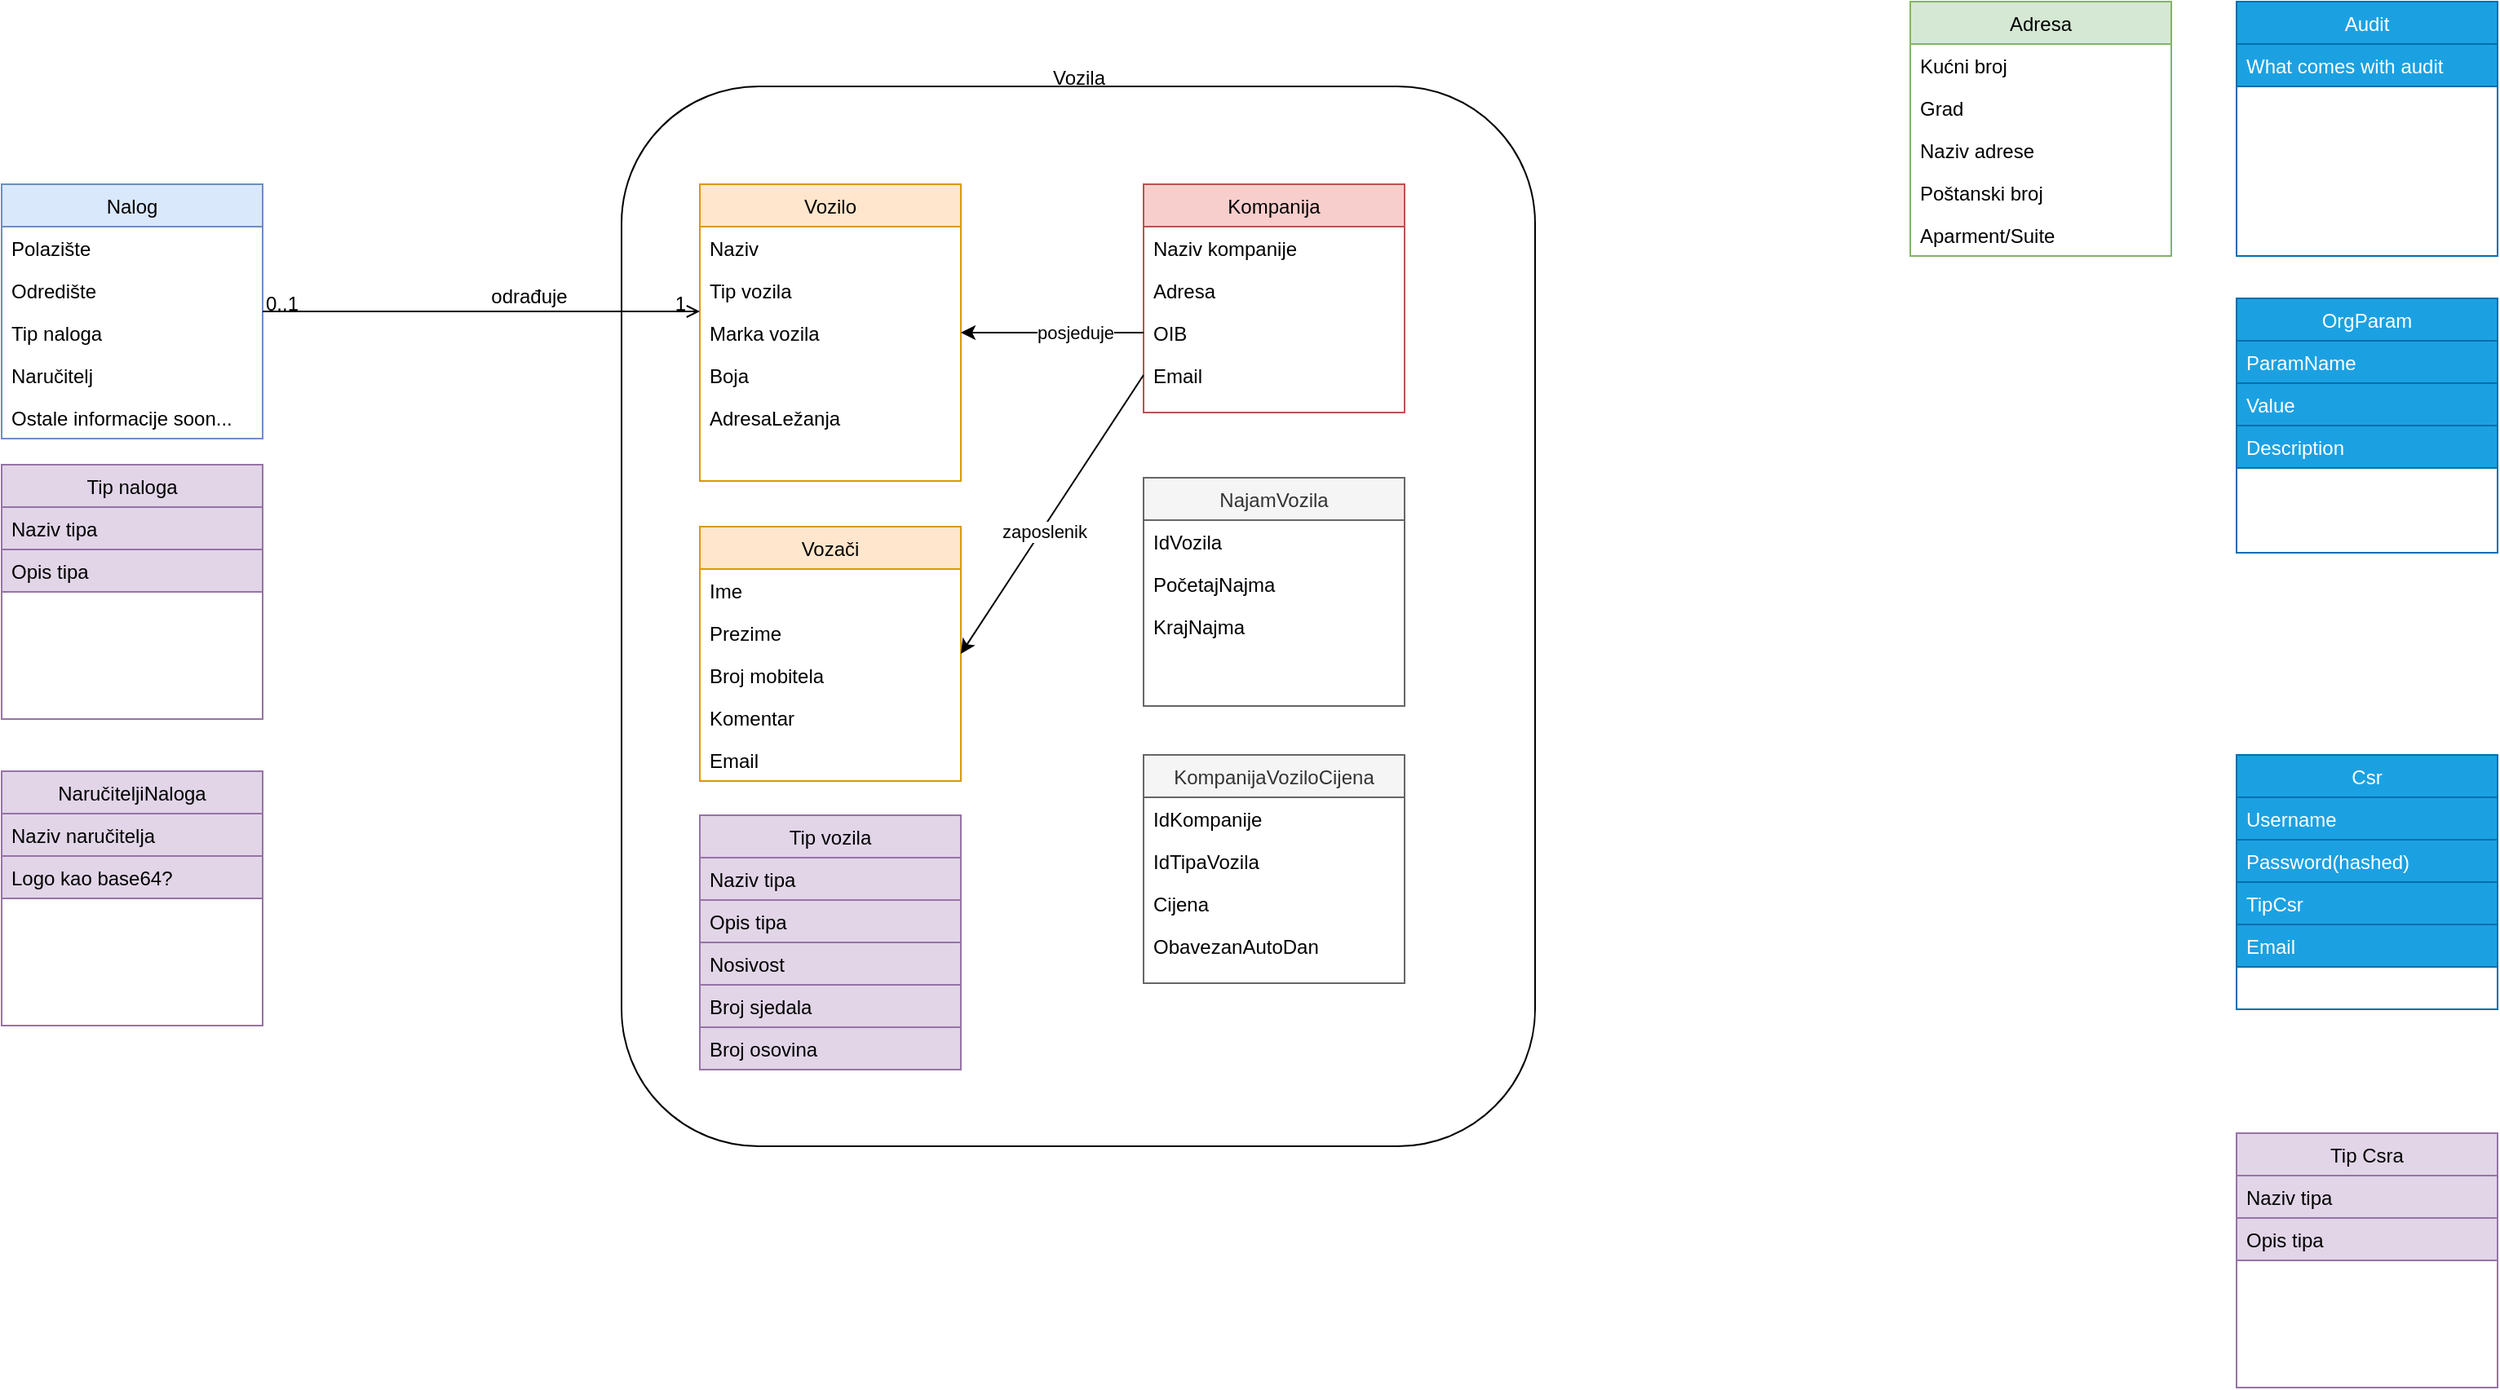 <mxfile version="20.8.16" type="device"><diagram id="C5RBs43oDa-KdzZeNtuy" name="Page-1"><mxGraphModel dx="1464" dy="1317" grid="1" gridSize="10" guides="1" tooltips="1" connect="1" arrows="1" fold="1" page="1" pageScale="1" pageWidth="827" pageHeight="1169" math="0" shadow="0"><root><mxCell id="WIyWlLk6GJQsqaUBKTNV-0"/><mxCell id="WIyWlLk6GJQsqaUBKTNV-1" parent="WIyWlLk6GJQsqaUBKTNV-0"/><mxCell id="gryuApnzE5_QTNzgbwaO-96" value="" style="rounded=1;whiteSpace=wrap;html=1;fillColor=none;movable=1;resizable=1;rotatable=1;deletable=1;editable=1;connectable=1;" vertex="1" parent="WIyWlLk6GJQsqaUBKTNV-1"><mxGeometry x="460" y="60" width="560" height="650" as="geometry"/></mxCell><mxCell id="zkfFHV4jXpPFQw0GAbJ--0" value="Nalog" style="swimlane;fontStyle=0;align=center;verticalAlign=top;childLayout=stackLayout;horizontal=1;startSize=26;horizontalStack=0;resizeParent=1;resizeLast=0;collapsible=1;marginBottom=0;rounded=0;shadow=0;strokeWidth=1;fillColor=#dae8fc;strokeColor=#6c8ebf;" parent="WIyWlLk6GJQsqaUBKTNV-1" vertex="1"><mxGeometry x="80" y="120" width="160" height="156" as="geometry"><mxRectangle x="230" y="140" width="160" height="26" as="alternateBounds"/></mxGeometry></mxCell><mxCell id="zkfFHV4jXpPFQw0GAbJ--1" value="Polazište" style="text;align=left;verticalAlign=top;spacingLeft=4;spacingRight=4;overflow=hidden;rotatable=0;points=[[0,0.5],[1,0.5]];portConstraint=eastwest;" parent="zkfFHV4jXpPFQw0GAbJ--0" vertex="1"><mxGeometry y="26" width="160" height="26" as="geometry"/></mxCell><mxCell id="zkfFHV4jXpPFQw0GAbJ--2" value="Odredište" style="text;align=left;verticalAlign=top;spacingLeft=4;spacingRight=4;overflow=hidden;rotatable=0;points=[[0,0.5],[1,0.5]];portConstraint=eastwest;rounded=0;shadow=0;html=0;" parent="zkfFHV4jXpPFQw0GAbJ--0" vertex="1"><mxGeometry y="52" width="160" height="26" as="geometry"/></mxCell><mxCell id="zkfFHV4jXpPFQw0GAbJ--3" value="Tip naloga" style="text;align=left;verticalAlign=top;spacingLeft=4;spacingRight=4;overflow=hidden;rotatable=0;points=[[0,0.5],[1,0.5]];portConstraint=eastwest;rounded=0;shadow=0;html=0;" parent="zkfFHV4jXpPFQw0GAbJ--0" vertex="1"><mxGeometry y="78" width="160" height="26" as="geometry"/></mxCell><mxCell id="gryuApnzE5_QTNzgbwaO-83" value="Naručitelj" style="text;align=left;verticalAlign=top;spacingLeft=4;spacingRight=4;overflow=hidden;rotatable=0;points=[[0,0.5],[1,0.5]];portConstraint=eastwest;rounded=0;shadow=0;html=0;" vertex="1" parent="zkfFHV4jXpPFQw0GAbJ--0"><mxGeometry y="104" width="160" height="26" as="geometry"/></mxCell><mxCell id="gryuApnzE5_QTNzgbwaO-88" value="Ostale informacije soon..." style="text;align=left;verticalAlign=top;spacingLeft=4;spacingRight=4;overflow=hidden;rotatable=0;points=[[0,0.5],[1,0.5]];portConstraint=eastwest;rounded=0;shadow=0;html=0;" vertex="1" parent="zkfFHV4jXpPFQw0GAbJ--0"><mxGeometry y="130" width="160" height="26" as="geometry"/></mxCell><mxCell id="zkfFHV4jXpPFQw0GAbJ--17" value="Vozilo" style="swimlane;fontStyle=0;align=center;verticalAlign=top;childLayout=stackLayout;horizontal=1;startSize=26;horizontalStack=0;resizeParent=1;resizeLast=0;collapsible=1;marginBottom=0;rounded=0;shadow=0;strokeWidth=1;fillColor=#ffe6cc;strokeColor=#d79b00;" parent="WIyWlLk6GJQsqaUBKTNV-1" vertex="1"><mxGeometry x="508" y="120" width="160" height="182" as="geometry"><mxRectangle x="508" y="120" width="160" height="26" as="alternateBounds"/></mxGeometry></mxCell><mxCell id="gryuApnzE5_QTNzgbwaO-0" value="Naziv" style="text;align=left;verticalAlign=top;spacingLeft=4;spacingRight=4;overflow=hidden;rotatable=0;points=[[0,0.5],[1,0.5]];portConstraint=eastwest;rounded=0;shadow=0;html=0;" vertex="1" parent="zkfFHV4jXpPFQw0GAbJ--17"><mxGeometry y="26" width="160" height="26" as="geometry"/></mxCell><mxCell id="zkfFHV4jXpPFQw0GAbJ--19" value="Tip vozila" style="text;align=left;verticalAlign=top;spacingLeft=4;spacingRight=4;overflow=hidden;rotatable=0;points=[[0,0.5],[1,0.5]];portConstraint=eastwest;rounded=0;shadow=0;html=0;" parent="zkfFHV4jXpPFQw0GAbJ--17" vertex="1"><mxGeometry y="52" width="160" height="26" as="geometry"/></mxCell><mxCell id="zkfFHV4jXpPFQw0GAbJ--21" value="Marka vozila" style="text;align=left;verticalAlign=top;spacingLeft=4;spacingRight=4;overflow=hidden;rotatable=0;points=[[0,0.5],[1,0.5]];portConstraint=eastwest;rounded=0;shadow=0;html=0;" parent="zkfFHV4jXpPFQw0GAbJ--17" vertex="1"><mxGeometry y="78" width="160" height="26" as="geometry"/></mxCell><mxCell id="zkfFHV4jXpPFQw0GAbJ--22" value="Boja" style="text;align=left;verticalAlign=top;spacingLeft=4;spacingRight=4;overflow=hidden;rotatable=0;points=[[0,0.5],[1,0.5]];portConstraint=eastwest;rounded=0;shadow=0;html=0;" parent="zkfFHV4jXpPFQw0GAbJ--17" vertex="1"><mxGeometry y="104" width="160" height="26" as="geometry"/></mxCell><mxCell id="gryuApnzE5_QTNzgbwaO-89" value="AdresaLežanja" style="text;align=left;verticalAlign=top;spacingLeft=4;spacingRight=4;overflow=hidden;rotatable=0;points=[[0,0.5],[1,0.5]];portConstraint=eastwest;rounded=0;shadow=0;html=0;" vertex="1" parent="zkfFHV4jXpPFQw0GAbJ--17"><mxGeometry y="130" width="160" height="26" as="geometry"/></mxCell><mxCell id="zkfFHV4jXpPFQw0GAbJ--26" value="" style="endArrow=open;shadow=0;strokeWidth=1;rounded=0;endFill=1;edgeStyle=elbowEdgeStyle;elbow=vertical;" parent="WIyWlLk6GJQsqaUBKTNV-1" source="zkfFHV4jXpPFQw0GAbJ--0" target="zkfFHV4jXpPFQw0GAbJ--17" edge="1"><mxGeometry x="0.5" y="41" relative="1" as="geometry"><mxPoint x="380" y="192" as="sourcePoint"/><mxPoint x="540" y="192" as="targetPoint"/><mxPoint x="-40" y="32" as="offset"/><Array as="points"><mxPoint x="580" y="200"/></Array></mxGeometry></mxCell><mxCell id="zkfFHV4jXpPFQw0GAbJ--27" value="0..1" style="resizable=0;align=left;verticalAlign=bottom;labelBackgroundColor=none;fontSize=12;" parent="zkfFHV4jXpPFQw0GAbJ--26" connectable="0" vertex="1"><mxGeometry x="-1" relative="1" as="geometry"><mxPoint y="4" as="offset"/></mxGeometry></mxCell><mxCell id="zkfFHV4jXpPFQw0GAbJ--28" value="1" style="resizable=0;align=right;verticalAlign=bottom;labelBackgroundColor=none;fontSize=12;" parent="zkfFHV4jXpPFQw0GAbJ--26" connectable="0" vertex="1"><mxGeometry x="1" relative="1" as="geometry"><mxPoint x="-7" y="4" as="offset"/></mxGeometry></mxCell><mxCell id="zkfFHV4jXpPFQw0GAbJ--29" value="odrađuje" style="text;html=1;resizable=0;points=[];;align=center;verticalAlign=middle;labelBackgroundColor=none;rounded=0;shadow=0;strokeWidth=1;fontSize=12;" parent="zkfFHV4jXpPFQw0GAbJ--26" vertex="1" connectable="0"><mxGeometry x="0.5" y="49" relative="1" as="geometry"><mxPoint x="-38" y="40" as="offset"/></mxGeometry></mxCell><mxCell id="gryuApnzE5_QTNzgbwaO-1" value="Kompanija" style="swimlane;fontStyle=0;align=center;verticalAlign=top;childLayout=stackLayout;horizontal=1;startSize=26;horizontalStack=0;resizeParent=1;resizeLast=0;collapsible=1;marginBottom=0;rounded=0;shadow=0;strokeWidth=1;fillColor=#f8cecc;strokeColor=#b85450;" vertex="1" parent="WIyWlLk6GJQsqaUBKTNV-1"><mxGeometry x="780" y="120" width="160" height="140" as="geometry"><mxRectangle x="550" y="140" width="160" height="26" as="alternateBounds"/></mxGeometry></mxCell><mxCell id="gryuApnzE5_QTNzgbwaO-2" value="Naziv kompanije" style="text;align=left;verticalAlign=top;spacingLeft=4;spacingRight=4;overflow=hidden;rotatable=0;points=[[0,0.5],[1,0.5]];portConstraint=eastwest;" vertex="1" parent="gryuApnzE5_QTNzgbwaO-1"><mxGeometry y="26" width="160" height="26" as="geometry"/></mxCell><mxCell id="gryuApnzE5_QTNzgbwaO-3" value="Adresa" style="text;align=left;verticalAlign=top;spacingLeft=4;spacingRight=4;overflow=hidden;rotatable=0;points=[[0,0.5],[1,0.5]];portConstraint=eastwest;rounded=0;shadow=0;html=0;" vertex="1" parent="gryuApnzE5_QTNzgbwaO-1"><mxGeometry y="52" width="160" height="26" as="geometry"/></mxCell><mxCell id="gryuApnzE5_QTNzgbwaO-4" value="OIB" style="text;align=left;verticalAlign=top;spacingLeft=4;spacingRight=4;overflow=hidden;rotatable=0;points=[[0,0.5],[1,0.5]];portConstraint=eastwest;rounded=0;shadow=0;html=0;" vertex="1" parent="gryuApnzE5_QTNzgbwaO-1"><mxGeometry y="78" width="160" height="26" as="geometry"/></mxCell><mxCell id="gryuApnzE5_QTNzgbwaO-28" value="Email" style="text;align=left;verticalAlign=top;spacingLeft=4;spacingRight=4;overflow=hidden;rotatable=0;points=[[0,0.5],[1,0.5]];portConstraint=eastwest;rounded=0;shadow=0;html=0;" vertex="1" parent="gryuApnzE5_QTNzgbwaO-1"><mxGeometry y="104" width="160" height="26" as="geometry"/></mxCell><mxCell id="gryuApnzE5_QTNzgbwaO-15" value="" style="endArrow=classic;html=1;rounded=0;entryX=1;entryY=0.5;entryDx=0;entryDy=0;exitX=0;exitY=0.5;exitDx=0;exitDy=0;" edge="1" parent="WIyWlLk6GJQsqaUBKTNV-1" source="gryuApnzE5_QTNzgbwaO-4"><mxGeometry width="50" height="50" relative="1" as="geometry"><mxPoint x="590" y="290" as="sourcePoint"/><mxPoint x="668" y="211" as="targetPoint"/></mxGeometry></mxCell><mxCell id="gryuApnzE5_QTNzgbwaO-16" value="posjeduje" style="edgeLabel;html=1;align=center;verticalAlign=middle;resizable=0;points=[];" vertex="1" connectable="0" parent="gryuApnzE5_QTNzgbwaO-15"><mxGeometry x="-0.24" relative="1" as="geometry"><mxPoint as="offset"/></mxGeometry></mxCell><mxCell id="gryuApnzE5_QTNzgbwaO-17" value="Vozači" style="swimlane;fontStyle=0;align=center;verticalAlign=top;childLayout=stackLayout;horizontal=1;startSize=26;horizontalStack=0;resizeParent=1;resizeLast=0;collapsible=1;marginBottom=0;rounded=0;shadow=0;strokeWidth=1;fillColor=#ffe6cc;strokeColor=#d79b00;" vertex="1" parent="WIyWlLk6GJQsqaUBKTNV-1"><mxGeometry x="508" y="330" width="160" height="156" as="geometry"><mxRectangle x="508" y="300" width="160" height="26" as="alternateBounds"/></mxGeometry></mxCell><mxCell id="gryuApnzE5_QTNzgbwaO-18" value="Ime" style="text;align=left;verticalAlign=top;spacingLeft=4;spacingRight=4;overflow=hidden;rotatable=0;points=[[0,0.5],[1,0.5]];portConstraint=eastwest;rounded=0;shadow=0;html=0;" vertex="1" parent="gryuApnzE5_QTNzgbwaO-17"><mxGeometry y="26" width="160" height="26" as="geometry"/></mxCell><mxCell id="gryuApnzE5_QTNzgbwaO-19" value="Prezime" style="text;align=left;verticalAlign=top;spacingLeft=4;spacingRight=4;overflow=hidden;rotatable=0;points=[[0,0.5],[1,0.5]];portConstraint=eastwest;rounded=0;shadow=0;html=0;" vertex="1" parent="gryuApnzE5_QTNzgbwaO-17"><mxGeometry y="52" width="160" height="26" as="geometry"/></mxCell><mxCell id="gryuApnzE5_QTNzgbwaO-20" value="Broj mobitela" style="text;align=left;verticalAlign=top;spacingLeft=4;spacingRight=4;overflow=hidden;rotatable=0;points=[[0,0.5],[1,0.5]];portConstraint=eastwest;rounded=0;shadow=0;html=0;" vertex="1" parent="gryuApnzE5_QTNzgbwaO-17"><mxGeometry y="78" width="160" height="26" as="geometry"/></mxCell><mxCell id="gryuApnzE5_QTNzgbwaO-22" value="Komentar" style="text;align=left;verticalAlign=top;spacingLeft=4;spacingRight=4;overflow=hidden;rotatable=0;points=[[0,0.5],[1,0.5]];portConstraint=eastwest;rounded=0;shadow=0;html=0;" vertex="1" parent="gryuApnzE5_QTNzgbwaO-17"><mxGeometry y="104" width="160" height="26" as="geometry"/></mxCell><mxCell id="gryuApnzE5_QTNzgbwaO-27" value="Email" style="text;align=left;verticalAlign=top;spacingLeft=4;spacingRight=4;overflow=hidden;rotatable=0;points=[[0,0.5],[1,0.5]];portConstraint=eastwest;rounded=0;shadow=0;html=0;" vertex="1" parent="gryuApnzE5_QTNzgbwaO-17"><mxGeometry y="130" width="160" height="26" as="geometry"/></mxCell><mxCell id="gryuApnzE5_QTNzgbwaO-24" value="" style="endArrow=classic;html=1;rounded=0;entryX=1;entryY=0.5;entryDx=0;entryDy=0;exitX=0;exitY=0.5;exitDx=0;exitDy=0;" edge="1" parent="WIyWlLk6GJQsqaUBKTNV-1" target="gryuApnzE5_QTNzgbwaO-17"><mxGeometry width="50" height="50" relative="1" as="geometry"><mxPoint x="780" y="237" as="sourcePoint"/><mxPoint x="640" y="240" as="targetPoint"/></mxGeometry></mxCell><mxCell id="gryuApnzE5_QTNzgbwaO-26" value="zaposlenik" style="edgeLabel;html=1;align=center;verticalAlign=middle;resizable=0;points=[];" vertex="1" connectable="0" parent="gryuApnzE5_QTNzgbwaO-24"><mxGeometry x="0.112" y="1" relative="1" as="geometry"><mxPoint as="offset"/></mxGeometry></mxCell><mxCell id="gryuApnzE5_QTNzgbwaO-29" value="Adresa" style="swimlane;fontStyle=0;align=center;verticalAlign=top;childLayout=stackLayout;horizontal=1;startSize=26;horizontalStack=0;resizeParent=1;resizeLast=0;collapsible=1;marginBottom=0;rounded=0;shadow=0;strokeWidth=1;fillColor=#d5e8d4;strokeColor=#82b366;" vertex="1" parent="WIyWlLk6GJQsqaUBKTNV-1"><mxGeometry x="1250" y="8" width="160" height="156" as="geometry"><mxRectangle x="130" y="380" width="160" height="26" as="alternateBounds"/></mxGeometry></mxCell><mxCell id="gryuApnzE5_QTNzgbwaO-31" value="Kućni broj" style="text;align=left;verticalAlign=top;spacingLeft=4;spacingRight=4;overflow=hidden;rotatable=0;points=[[0,0.5],[1,0.5]];portConstraint=eastwest;rounded=0;shadow=0;html=0;" vertex="1" parent="gryuApnzE5_QTNzgbwaO-29"><mxGeometry y="26" width="160" height="26" as="geometry"/></mxCell><mxCell id="gryuApnzE5_QTNzgbwaO-35" value="Grad" style="text;align=left;verticalAlign=top;spacingLeft=4;spacingRight=4;overflow=hidden;rotatable=0;points=[[0,0.5],[1,0.5]];portConstraint=eastwest;rounded=0;shadow=0;html=0;" vertex="1" parent="gryuApnzE5_QTNzgbwaO-29"><mxGeometry y="52" width="160" height="26" as="geometry"/></mxCell><mxCell id="gryuApnzE5_QTNzgbwaO-30" value="Naziv adrese" style="text;align=left;verticalAlign=top;spacingLeft=4;spacingRight=4;overflow=hidden;rotatable=0;points=[[0,0.5],[1,0.5]];portConstraint=eastwest;" vertex="1" parent="gryuApnzE5_QTNzgbwaO-29"><mxGeometry y="78" width="160" height="26" as="geometry"/></mxCell><mxCell id="gryuApnzE5_QTNzgbwaO-36" value="Poštanski broj" style="text;align=left;verticalAlign=top;spacingLeft=4;spacingRight=4;overflow=hidden;rotatable=0;points=[[0,0.5],[1,0.5]];portConstraint=eastwest;rounded=0;shadow=0;html=0;" vertex="1" parent="gryuApnzE5_QTNzgbwaO-29"><mxGeometry y="104" width="160" height="26" as="geometry"/></mxCell><mxCell id="gryuApnzE5_QTNzgbwaO-37" value="Aparment/Suite" style="text;align=left;verticalAlign=top;spacingLeft=4;spacingRight=4;overflow=hidden;rotatable=0;points=[[0,0.5],[1,0.5]];portConstraint=eastwest;rounded=0;shadow=0;html=0;" vertex="1" parent="gryuApnzE5_QTNzgbwaO-29"><mxGeometry y="130" width="160" height="26" as="geometry"/></mxCell><mxCell id="gryuApnzE5_QTNzgbwaO-38" value="Audit" style="swimlane;fontStyle=0;align=center;verticalAlign=top;childLayout=stackLayout;horizontal=1;startSize=26;horizontalStack=0;resizeParent=1;resizeLast=0;collapsible=1;marginBottom=0;rounded=0;shadow=0;strokeWidth=1;fillColor=#1ba1e2;strokeColor=#006EAF;fontColor=#ffffff;" vertex="1" parent="WIyWlLk6GJQsqaUBKTNV-1"><mxGeometry x="1450" y="8" width="160" height="156" as="geometry"><mxRectangle x="130" y="380" width="160" height="26" as="alternateBounds"/></mxGeometry></mxCell><mxCell id="gryuApnzE5_QTNzgbwaO-39" value="What comes with audit" style="text;align=left;verticalAlign=top;spacingLeft=4;spacingRight=4;overflow=hidden;rotatable=0;points=[[0,0.5],[1,0.5]];portConstraint=eastwest;fillColor=#1ba1e2;strokeColor=#006EAF;fontColor=#ffffff;" vertex="1" parent="gryuApnzE5_QTNzgbwaO-38"><mxGeometry y="26" width="160" height="26" as="geometry"/></mxCell><mxCell id="gryuApnzE5_QTNzgbwaO-44" value="Csr" style="swimlane;fontStyle=0;align=center;verticalAlign=top;childLayout=stackLayout;horizontal=1;startSize=26;horizontalStack=0;resizeParent=1;resizeLast=0;collapsible=1;marginBottom=0;rounded=0;shadow=0;strokeWidth=1;fillColor=#1ba1e2;strokeColor=#006EAF;fontColor=#ffffff;" vertex="1" parent="WIyWlLk6GJQsqaUBKTNV-1"><mxGeometry x="1450" y="470" width="160" height="156" as="geometry"><mxRectangle x="130" y="380" width="160" height="26" as="alternateBounds"/></mxGeometry></mxCell><mxCell id="gryuApnzE5_QTNzgbwaO-45" value="Username" style="text;align=left;verticalAlign=top;spacingLeft=4;spacingRight=4;overflow=hidden;rotatable=0;points=[[0,0.5],[1,0.5]];portConstraint=eastwest;fillColor=#1ba1e2;strokeColor=#006EAF;fontColor=#ffffff;" vertex="1" parent="gryuApnzE5_QTNzgbwaO-44"><mxGeometry y="26" width="160" height="26" as="geometry"/></mxCell><mxCell id="gryuApnzE5_QTNzgbwaO-46" value="Password(hashed)" style="text;align=left;verticalAlign=top;spacingLeft=4;spacingRight=4;overflow=hidden;rotatable=0;points=[[0,0.5],[1,0.5]];portConstraint=eastwest;rounded=0;shadow=0;html=0;fillColor=#1ba1e2;strokeColor=#006EAF;fontColor=#ffffff;" vertex="1" parent="gryuApnzE5_QTNzgbwaO-44"><mxGeometry y="52" width="160" height="26" as="geometry"/></mxCell><mxCell id="gryuApnzE5_QTNzgbwaO-47" value="TipCsr" style="text;align=left;verticalAlign=top;spacingLeft=4;spacingRight=4;overflow=hidden;rotatable=0;points=[[0,0.5],[1,0.5]];portConstraint=eastwest;rounded=0;shadow=0;html=0;fillColor=#1ba1e2;strokeColor=#006EAF;fontColor=#ffffff;" vertex="1" parent="gryuApnzE5_QTNzgbwaO-44"><mxGeometry y="78" width="160" height="26" as="geometry"/></mxCell><mxCell id="gryuApnzE5_QTNzgbwaO-48" value="Email" style="text;align=left;verticalAlign=top;spacingLeft=4;spacingRight=4;overflow=hidden;rotatable=0;points=[[0,0.5],[1,0.5]];portConstraint=eastwest;rounded=0;shadow=0;html=0;fillColor=#1ba1e2;strokeColor=#006EAF;fontColor=#ffffff;" vertex="1" parent="gryuApnzE5_QTNzgbwaO-44"><mxGeometry y="104" width="160" height="26" as="geometry"/></mxCell><mxCell id="gryuApnzE5_QTNzgbwaO-50" value="OrgParam" style="swimlane;fontStyle=0;align=center;verticalAlign=top;childLayout=stackLayout;horizontal=1;startSize=26;horizontalStack=0;resizeParent=1;resizeLast=0;collapsible=1;marginBottom=0;rounded=0;shadow=0;strokeWidth=1;fillColor=#1ba1e2;strokeColor=#006EAF;fontColor=#ffffff;" vertex="1" parent="WIyWlLk6GJQsqaUBKTNV-1"><mxGeometry x="1450" y="190" width="160" height="156" as="geometry"><mxRectangle x="130" y="380" width="160" height="26" as="alternateBounds"/></mxGeometry></mxCell><mxCell id="gryuApnzE5_QTNzgbwaO-55" value="ParamName" style="text;align=left;verticalAlign=top;spacingLeft=4;spacingRight=4;overflow=hidden;rotatable=0;points=[[0,0.5],[1,0.5]];portConstraint=eastwest;rounded=0;shadow=0;html=0;fillColor=#1ba1e2;strokeColor=#006EAF;fontColor=#ffffff;" vertex="1" parent="gryuApnzE5_QTNzgbwaO-50"><mxGeometry y="26" width="160" height="26" as="geometry"/></mxCell><mxCell id="gryuApnzE5_QTNzgbwaO-56" value="Value" style="text;align=left;verticalAlign=top;spacingLeft=4;spacingRight=4;overflow=hidden;rotatable=0;points=[[0,0.5],[1,0.5]];portConstraint=eastwest;rounded=0;shadow=0;html=0;fillColor=#1ba1e2;strokeColor=#006EAF;fontColor=#ffffff;" vertex="1" parent="gryuApnzE5_QTNzgbwaO-50"><mxGeometry y="52" width="160" height="26" as="geometry"/></mxCell><mxCell id="gryuApnzE5_QTNzgbwaO-58" value="Description" style="text;align=left;verticalAlign=top;spacingLeft=4;spacingRight=4;overflow=hidden;rotatable=0;points=[[0,0.5],[1,0.5]];portConstraint=eastwest;rounded=0;shadow=0;html=0;fillColor=#1ba1e2;strokeColor=#006EAF;fontColor=#ffffff;" vertex="1" parent="gryuApnzE5_QTNzgbwaO-50"><mxGeometry y="78" width="160" height="26" as="geometry"/></mxCell><mxCell id="gryuApnzE5_QTNzgbwaO-59" value="Tip vozila" style="swimlane;fontStyle=0;align=center;verticalAlign=top;childLayout=stackLayout;horizontal=1;startSize=26;horizontalStack=0;resizeParent=1;resizeLast=0;collapsible=1;marginBottom=0;rounded=0;shadow=0;strokeWidth=1;fillColor=#e1d5e7;strokeColor=#9673a6;" vertex="1" parent="WIyWlLk6GJQsqaUBKTNV-1"><mxGeometry x="508" y="507" width="160" height="156" as="geometry"><mxRectangle x="130" y="380" width="160" height="26" as="alternateBounds"/></mxGeometry></mxCell><mxCell id="gryuApnzE5_QTNzgbwaO-60" value="Naziv tipa" style="text;align=left;verticalAlign=top;spacingLeft=4;spacingRight=4;overflow=hidden;rotatable=0;points=[[0,0.5],[1,0.5]];portConstraint=eastwest;fillColor=#e1d5e7;strokeColor=#9673a6;" vertex="1" parent="gryuApnzE5_QTNzgbwaO-59"><mxGeometry y="26" width="160" height="26" as="geometry"/></mxCell><mxCell id="gryuApnzE5_QTNzgbwaO-61" value="Opis tipa" style="text;align=left;verticalAlign=top;spacingLeft=4;spacingRight=4;overflow=hidden;rotatable=0;points=[[0,0.5],[1,0.5]];portConstraint=eastwest;rounded=0;shadow=0;html=0;fillColor=#e1d5e7;strokeColor=#9673a6;" vertex="1" parent="gryuApnzE5_QTNzgbwaO-59"><mxGeometry y="52" width="160" height="26" as="geometry"/></mxCell><mxCell id="gryuApnzE5_QTNzgbwaO-62" value="Nosivost" style="text;align=left;verticalAlign=top;spacingLeft=4;spacingRight=4;overflow=hidden;rotatable=0;points=[[0,0.5],[1,0.5]];portConstraint=eastwest;rounded=0;shadow=0;html=0;fillColor=#e1d5e7;strokeColor=#9673a6;" vertex="1" parent="gryuApnzE5_QTNzgbwaO-59"><mxGeometry y="78" width="160" height="26" as="geometry"/></mxCell><mxCell id="gryuApnzE5_QTNzgbwaO-63" value="Broj sjedala" style="text;align=left;verticalAlign=top;spacingLeft=4;spacingRight=4;overflow=hidden;rotatable=0;points=[[0,0.5],[1,0.5]];portConstraint=eastwest;rounded=0;shadow=0;html=0;fillColor=#e1d5e7;strokeColor=#9673a6;" vertex="1" parent="gryuApnzE5_QTNzgbwaO-59"><mxGeometry y="104" width="160" height="26" as="geometry"/></mxCell><mxCell id="gryuApnzE5_QTNzgbwaO-64" value="Broj osovina" style="text;align=left;verticalAlign=top;spacingLeft=4;spacingRight=4;overflow=hidden;rotatable=0;points=[[0,0.5],[1,0.5]];portConstraint=eastwest;rounded=0;shadow=0;html=0;fillColor=#e1d5e7;strokeColor=#9673a6;" vertex="1" parent="gryuApnzE5_QTNzgbwaO-59"><mxGeometry y="130" width="160" height="26" as="geometry"/></mxCell><mxCell id="gryuApnzE5_QTNzgbwaO-65" value="Tip Csra" style="swimlane;fontStyle=0;align=center;verticalAlign=top;childLayout=stackLayout;horizontal=1;startSize=26;horizontalStack=0;resizeParent=1;resizeLast=0;collapsible=1;marginBottom=0;rounded=0;shadow=0;strokeWidth=1;fillColor=#e1d5e7;strokeColor=#9673a6;" vertex="1" parent="WIyWlLk6GJQsqaUBKTNV-1"><mxGeometry x="1450" y="702" width="160" height="156" as="geometry"><mxRectangle x="130" y="380" width="160" height="26" as="alternateBounds"/></mxGeometry></mxCell><mxCell id="gryuApnzE5_QTNzgbwaO-66" value="Naziv tipa" style="text;align=left;verticalAlign=top;spacingLeft=4;spacingRight=4;overflow=hidden;rotatable=0;points=[[0,0.5],[1,0.5]];portConstraint=eastwest;fillColor=#e1d5e7;strokeColor=#9673a6;" vertex="1" parent="gryuApnzE5_QTNzgbwaO-65"><mxGeometry y="26" width="160" height="26" as="geometry"/></mxCell><mxCell id="gryuApnzE5_QTNzgbwaO-67" value="Opis tipa" style="text;align=left;verticalAlign=top;spacingLeft=4;spacingRight=4;overflow=hidden;rotatable=0;points=[[0,0.5],[1,0.5]];portConstraint=eastwest;rounded=0;shadow=0;html=0;fillColor=#e1d5e7;strokeColor=#9673a6;" vertex="1" parent="gryuApnzE5_QTNzgbwaO-65"><mxGeometry y="52" width="160" height="26" as="geometry"/></mxCell><mxCell id="gryuApnzE5_QTNzgbwaO-71" value="KompanijaVoziloCijena" style="swimlane;fontStyle=0;align=center;verticalAlign=top;childLayout=stackLayout;horizontal=1;startSize=26;horizontalStack=0;resizeParent=1;resizeLast=0;collapsible=1;marginBottom=0;rounded=0;shadow=0;strokeWidth=1;fillColor=#f5f5f5;fontColor=#333333;strokeColor=#666666;" vertex="1" parent="WIyWlLk6GJQsqaUBKTNV-1"><mxGeometry x="780" y="470" width="160" height="140" as="geometry"><mxRectangle x="550" y="140" width="160" height="26" as="alternateBounds"/></mxGeometry></mxCell><mxCell id="gryuApnzE5_QTNzgbwaO-72" value="IdKompanije" style="text;align=left;verticalAlign=top;spacingLeft=4;spacingRight=4;overflow=hidden;rotatable=0;points=[[0,0.5],[1,0.5]];portConstraint=eastwest;" vertex="1" parent="gryuApnzE5_QTNzgbwaO-71"><mxGeometry y="26" width="160" height="26" as="geometry"/></mxCell><mxCell id="gryuApnzE5_QTNzgbwaO-73" value="IdTipaVozila" style="text;align=left;verticalAlign=top;spacingLeft=4;spacingRight=4;overflow=hidden;rotatable=0;points=[[0,0.5],[1,0.5]];portConstraint=eastwest;rounded=0;shadow=0;html=0;" vertex="1" parent="gryuApnzE5_QTNzgbwaO-71"><mxGeometry y="52" width="160" height="26" as="geometry"/></mxCell><mxCell id="gryuApnzE5_QTNzgbwaO-74" value="Cijena" style="text;align=left;verticalAlign=top;spacingLeft=4;spacingRight=4;overflow=hidden;rotatable=0;points=[[0,0.5],[1,0.5]];portConstraint=eastwest;rounded=0;shadow=0;html=0;" vertex="1" parent="gryuApnzE5_QTNzgbwaO-71"><mxGeometry y="78" width="160" height="26" as="geometry"/></mxCell><mxCell id="gryuApnzE5_QTNzgbwaO-75" value="ObavezanAutoDan" style="text;align=left;verticalAlign=top;spacingLeft=4;spacingRight=4;overflow=hidden;rotatable=0;points=[[0,0.5],[1,0.5]];portConstraint=eastwest;rounded=0;shadow=0;html=0;" vertex="1" parent="gryuApnzE5_QTNzgbwaO-71"><mxGeometry y="104" width="160" height="26" as="geometry"/></mxCell><mxCell id="gryuApnzE5_QTNzgbwaO-77" value="Tip naloga" style="swimlane;fontStyle=0;align=center;verticalAlign=top;childLayout=stackLayout;horizontal=1;startSize=26;horizontalStack=0;resizeParent=1;resizeLast=0;collapsible=1;marginBottom=0;rounded=0;shadow=0;strokeWidth=1;fillColor=#e1d5e7;strokeColor=#9673a6;" vertex="1" parent="WIyWlLk6GJQsqaUBKTNV-1"><mxGeometry x="80" y="292" width="160" height="156" as="geometry"><mxRectangle x="130" y="380" width="160" height="26" as="alternateBounds"/></mxGeometry></mxCell><mxCell id="gryuApnzE5_QTNzgbwaO-78" value="Naziv tipa" style="text;align=left;verticalAlign=top;spacingLeft=4;spacingRight=4;overflow=hidden;rotatable=0;points=[[0,0.5],[1,0.5]];portConstraint=eastwest;fillColor=#e1d5e7;strokeColor=#9673a6;" vertex="1" parent="gryuApnzE5_QTNzgbwaO-77"><mxGeometry y="26" width="160" height="26" as="geometry"/></mxCell><mxCell id="gryuApnzE5_QTNzgbwaO-79" value="Opis tipa" style="text;align=left;verticalAlign=top;spacingLeft=4;spacingRight=4;overflow=hidden;rotatable=0;points=[[0,0.5],[1,0.5]];portConstraint=eastwest;rounded=0;shadow=0;html=0;fillColor=#e1d5e7;strokeColor=#9673a6;" vertex="1" parent="gryuApnzE5_QTNzgbwaO-77"><mxGeometry y="52" width="160" height="26" as="geometry"/></mxCell><mxCell id="gryuApnzE5_QTNzgbwaO-84" value="NaručiteljiNaloga" style="swimlane;fontStyle=0;align=center;verticalAlign=top;childLayout=stackLayout;horizontal=1;startSize=26;horizontalStack=0;resizeParent=1;resizeLast=0;collapsible=1;marginBottom=0;rounded=0;shadow=0;strokeWidth=1;fillColor=#e1d5e7;strokeColor=#9673a6;" vertex="1" parent="WIyWlLk6GJQsqaUBKTNV-1"><mxGeometry x="80" y="480" width="160" height="156" as="geometry"><mxRectangle x="130" y="380" width="160" height="26" as="alternateBounds"/></mxGeometry></mxCell><mxCell id="gryuApnzE5_QTNzgbwaO-85" value="Naziv naručitelja" style="text;align=left;verticalAlign=top;spacingLeft=4;spacingRight=4;overflow=hidden;rotatable=0;points=[[0,0.5],[1,0.5]];portConstraint=eastwest;fillColor=#e1d5e7;strokeColor=#9673a6;" vertex="1" parent="gryuApnzE5_QTNzgbwaO-84"><mxGeometry y="26" width="160" height="26" as="geometry"/></mxCell><mxCell id="gryuApnzE5_QTNzgbwaO-86" value="Logo kao base64?" style="text;align=left;verticalAlign=top;spacingLeft=4;spacingRight=4;overflow=hidden;rotatable=0;points=[[0,0.5],[1,0.5]];portConstraint=eastwest;rounded=0;shadow=0;html=0;fillColor=#e1d5e7;strokeColor=#9673a6;" vertex="1" parent="gryuApnzE5_QTNzgbwaO-84"><mxGeometry y="52" width="160" height="26" as="geometry"/></mxCell><mxCell id="gryuApnzE5_QTNzgbwaO-91" value="NajamVozila" style="swimlane;fontStyle=0;align=center;verticalAlign=top;childLayout=stackLayout;horizontal=1;startSize=26;horizontalStack=0;resizeParent=1;resizeLast=0;collapsible=1;marginBottom=0;rounded=0;shadow=0;strokeWidth=1;fillColor=#f5f5f5;fontColor=#333333;strokeColor=#666666;" vertex="1" parent="WIyWlLk6GJQsqaUBKTNV-1"><mxGeometry x="780" y="300" width="160" height="140" as="geometry"><mxRectangle x="550" y="140" width="160" height="26" as="alternateBounds"/></mxGeometry></mxCell><mxCell id="gryuApnzE5_QTNzgbwaO-92" value="IdVozila" style="text;align=left;verticalAlign=top;spacingLeft=4;spacingRight=4;overflow=hidden;rotatable=0;points=[[0,0.5],[1,0.5]];portConstraint=eastwest;" vertex="1" parent="gryuApnzE5_QTNzgbwaO-91"><mxGeometry y="26" width="160" height="26" as="geometry"/></mxCell><mxCell id="gryuApnzE5_QTNzgbwaO-93" value="PočetajNajma" style="text;align=left;verticalAlign=top;spacingLeft=4;spacingRight=4;overflow=hidden;rotatable=0;points=[[0,0.5],[1,0.5]];portConstraint=eastwest;rounded=0;shadow=0;html=0;" vertex="1" parent="gryuApnzE5_QTNzgbwaO-91"><mxGeometry y="52" width="160" height="26" as="geometry"/></mxCell><mxCell id="gryuApnzE5_QTNzgbwaO-94" value="KrajNajma" style="text;align=left;verticalAlign=top;spacingLeft=4;spacingRight=4;overflow=hidden;rotatable=0;points=[[0,0.5],[1,0.5]];portConstraint=eastwest;rounded=0;shadow=0;html=0;" vertex="1" parent="gryuApnzE5_QTNzgbwaO-91"><mxGeometry y="78" width="160" height="26" as="geometry"/></mxCell><mxCell id="gryuApnzE5_QTNzgbwaO-98" value="Vozila" style="text;html=1;align=center;verticalAlign=middle;resizable=0;points=[];autosize=1;strokeColor=none;fillColor=none;" vertex="1" parent="WIyWlLk6GJQsqaUBKTNV-1"><mxGeometry x="710" y="40" width="60" height="30" as="geometry"/></mxCell></root></mxGraphModel></diagram></mxfile>